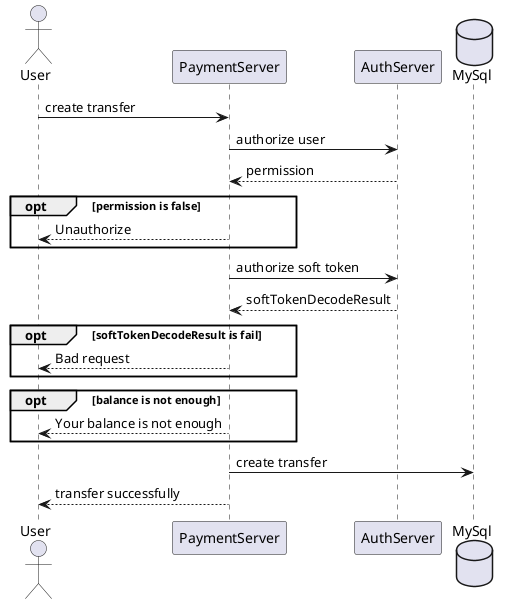 	
@startuml

actor User

participant PaymentServer
participant AuthServer
database MySql

User -> PaymentServer: create transfer
PaymentServer -> AuthServer: authorize user
PaymentServer <-- AuthServer: permission
opt permission is false
    PaymentServer --> User: Unauthorize
end
PaymentServer -> AuthServer: authorize soft token
PaymentServer <-- AuthServer: softTokenDecodeResult
opt softTokenDecodeResult is fail
    PaymentServer --> User: Bad request
end
opt balance is not enough
    PaymentServer --> User: Your balance is not enough
end
PaymentServer -> MySql: create transfer
PaymentServer --> User: transfer successfully
@enduml
